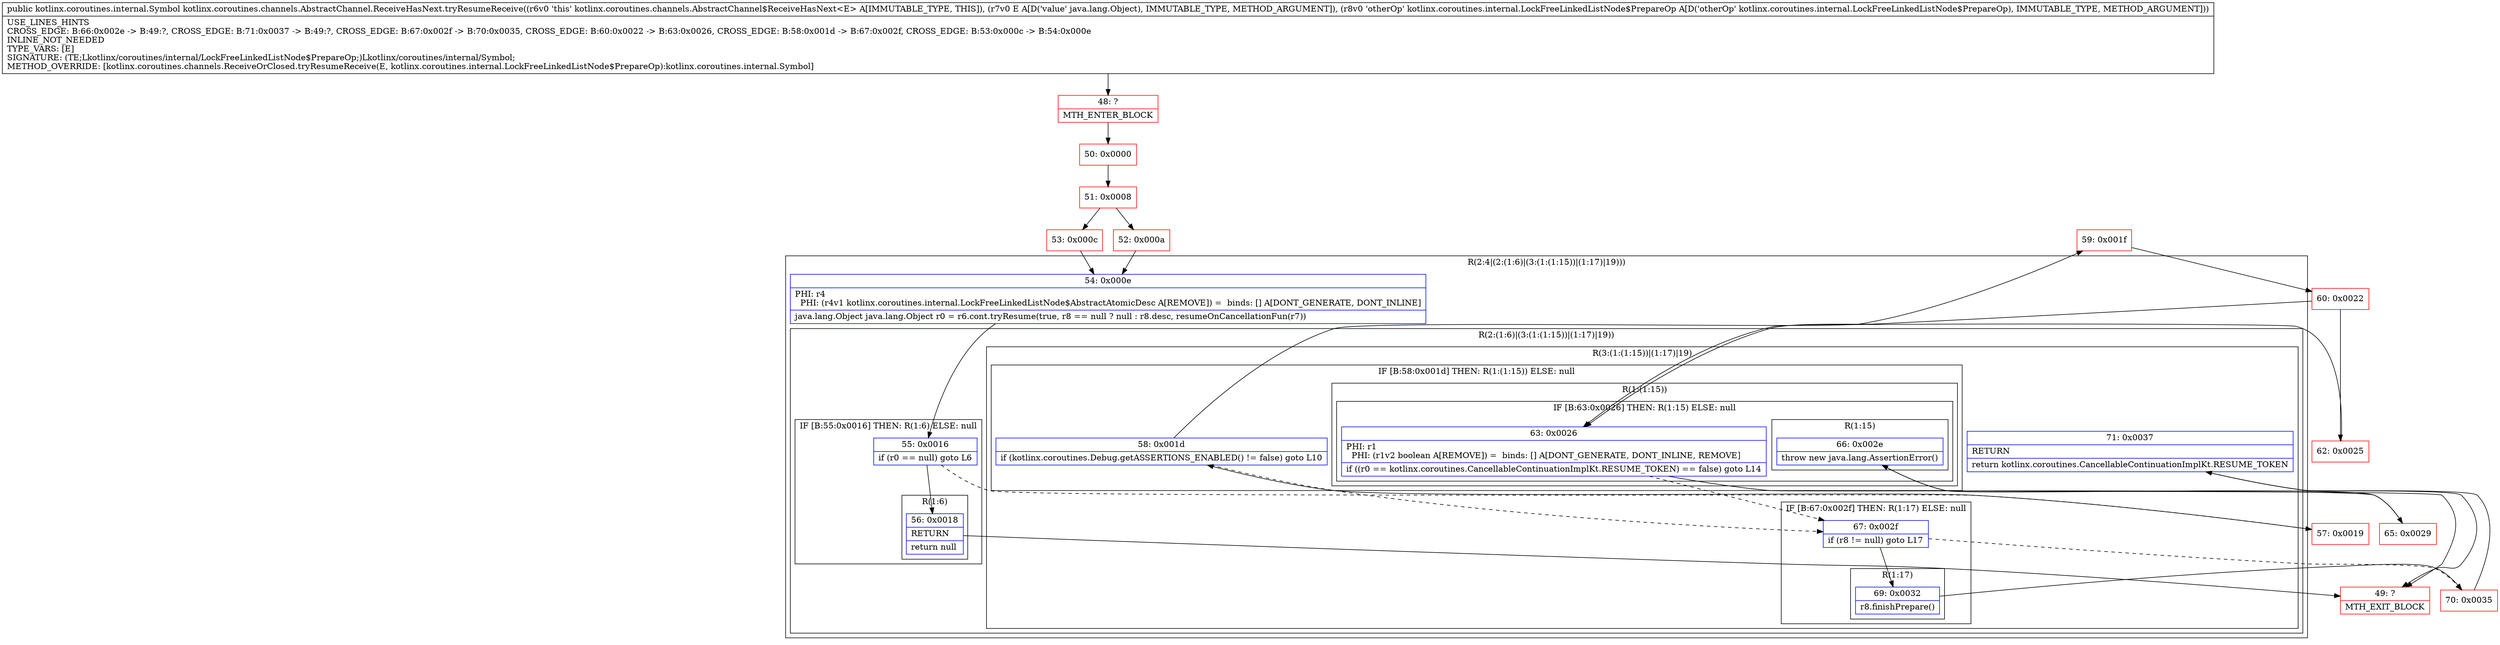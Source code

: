 digraph "CFG forkotlinx.coroutines.channels.AbstractChannel.ReceiveHasNext.tryResumeReceive(Ljava\/lang\/Object;Lkotlinx\/coroutines\/internal\/LockFreeLinkedListNode$PrepareOp;)Lkotlinx\/coroutines\/internal\/Symbol;" {
subgraph cluster_Region_622306092 {
label = "R(2:4|(2:(1:6)|(3:(1:(1:15))|(1:17)|19)))";
node [shape=record,color=blue];
Node_54 [shape=record,label="{54\:\ 0x000e|PHI: r4 \l  PHI: (r4v1 kotlinx.coroutines.internal.LockFreeLinkedListNode$AbstractAtomicDesc A[REMOVE]) =  binds: [] A[DONT_GENERATE, DONT_INLINE]\l|java.lang.Object java.lang.Object r0 = r6.cont.tryResume(true, r8 == null ? null : r8.desc, resumeOnCancellationFun(r7))\l}"];
subgraph cluster_Region_1921935704 {
label = "R(2:(1:6)|(3:(1:(1:15))|(1:17)|19))";
node [shape=record,color=blue];
subgraph cluster_IfRegion_936188495 {
label = "IF [B:55:0x0016] THEN: R(1:6) ELSE: null";
node [shape=record,color=blue];
Node_55 [shape=record,label="{55\:\ 0x0016|if (r0 == null) goto L6\l}"];
subgraph cluster_Region_527903525 {
label = "R(1:6)";
node [shape=record,color=blue];
Node_56 [shape=record,label="{56\:\ 0x0018|RETURN\l|return null\l}"];
}
}
subgraph cluster_Region_1661109336 {
label = "R(3:(1:(1:15))|(1:17)|19)";
node [shape=record,color=blue];
subgraph cluster_IfRegion_157046860 {
label = "IF [B:58:0x001d] THEN: R(1:(1:15)) ELSE: null";
node [shape=record,color=blue];
Node_58 [shape=record,label="{58\:\ 0x001d|if (kotlinx.coroutines.Debug.getASSERTIONS_ENABLED() != false) goto L10\l}"];
subgraph cluster_Region_144258198 {
label = "R(1:(1:15))";
node [shape=record,color=blue];
subgraph cluster_IfRegion_711775024 {
label = "IF [B:63:0x0026] THEN: R(1:15) ELSE: null";
node [shape=record,color=blue];
Node_63 [shape=record,label="{63\:\ 0x0026|PHI: r1 \l  PHI: (r1v2 boolean A[REMOVE]) =  binds: [] A[DONT_GENERATE, DONT_INLINE, REMOVE]\l|if ((r0 == kotlinx.coroutines.CancellableContinuationImplKt.RESUME_TOKEN) == false) goto L14\l}"];
subgraph cluster_Region_772872355 {
label = "R(1:15)";
node [shape=record,color=blue];
Node_66 [shape=record,label="{66\:\ 0x002e|throw new java.lang.AssertionError()\l}"];
}
}
}
}
subgraph cluster_IfRegion_1497786749 {
label = "IF [B:67:0x002f] THEN: R(1:17) ELSE: null";
node [shape=record,color=blue];
Node_67 [shape=record,label="{67\:\ 0x002f|if (r8 != null) goto L17\l}"];
subgraph cluster_Region_842257441 {
label = "R(1:17)";
node [shape=record,color=blue];
Node_69 [shape=record,label="{69\:\ 0x0032|r8.finishPrepare()\l}"];
}
}
Node_71 [shape=record,label="{71\:\ 0x0037|RETURN\l|return kotlinx.coroutines.CancellableContinuationImplKt.RESUME_TOKEN\l}"];
}
}
}
Node_48 [shape=record,color=red,label="{48\:\ ?|MTH_ENTER_BLOCK\l}"];
Node_50 [shape=record,color=red,label="{50\:\ 0x0000}"];
Node_51 [shape=record,color=red,label="{51\:\ 0x0008}"];
Node_52 [shape=record,color=red,label="{52\:\ 0x000a}"];
Node_49 [shape=record,color=red,label="{49\:\ ?|MTH_EXIT_BLOCK\l}"];
Node_57 [shape=record,color=red,label="{57\:\ 0x0019}"];
Node_59 [shape=record,color=red,label="{59\:\ 0x001f}"];
Node_60 [shape=record,color=red,label="{60\:\ 0x0022}"];
Node_62 [shape=record,color=red,label="{62\:\ 0x0025}"];
Node_65 [shape=record,color=red,label="{65\:\ 0x0029}"];
Node_70 [shape=record,color=red,label="{70\:\ 0x0035}"];
Node_53 [shape=record,color=red,label="{53\:\ 0x000c}"];
MethodNode[shape=record,label="{public kotlinx.coroutines.internal.Symbol kotlinx.coroutines.channels.AbstractChannel.ReceiveHasNext.tryResumeReceive((r6v0 'this' kotlinx.coroutines.channels.AbstractChannel$ReceiveHasNext\<E\> A[IMMUTABLE_TYPE, THIS]), (r7v0 E A[D('value' java.lang.Object), IMMUTABLE_TYPE, METHOD_ARGUMENT]), (r8v0 'otherOp' kotlinx.coroutines.internal.LockFreeLinkedListNode$PrepareOp A[D('otherOp' kotlinx.coroutines.internal.LockFreeLinkedListNode$PrepareOp), IMMUTABLE_TYPE, METHOD_ARGUMENT]))  | USE_LINES_HINTS\lCROSS_EDGE: B:66:0x002e \-\> B:49:?, CROSS_EDGE: B:71:0x0037 \-\> B:49:?, CROSS_EDGE: B:67:0x002f \-\> B:70:0x0035, CROSS_EDGE: B:60:0x0022 \-\> B:63:0x0026, CROSS_EDGE: B:58:0x001d \-\> B:67:0x002f, CROSS_EDGE: B:53:0x000c \-\> B:54:0x000e\lINLINE_NOT_NEEDED\lTYPE_VARS: [E]\lSIGNATURE: (TE;Lkotlinx\/coroutines\/internal\/LockFreeLinkedListNode$PrepareOp;)Lkotlinx\/coroutines\/internal\/Symbol;\lMETHOD_OVERRIDE: [kotlinx.coroutines.channels.ReceiveOrClosed.tryResumeReceive(E, kotlinx.coroutines.internal.LockFreeLinkedListNode$PrepareOp):kotlinx.coroutines.internal.Symbol]\l}"];
MethodNode -> Node_48;Node_54 -> Node_55;
Node_55 -> Node_56;
Node_55 -> Node_57[style=dashed];
Node_56 -> Node_49;
Node_58 -> Node_59;
Node_58 -> Node_67[style=dashed];
Node_63 -> Node_65;
Node_63 -> Node_67[style=dashed];
Node_66 -> Node_49;
Node_67 -> Node_69;
Node_67 -> Node_70[style=dashed];
Node_69 -> Node_70;
Node_71 -> Node_49;
Node_48 -> Node_50;
Node_50 -> Node_51;
Node_51 -> Node_52;
Node_51 -> Node_53;
Node_52 -> Node_54;
Node_57 -> Node_58;
Node_59 -> Node_60;
Node_60 -> Node_62;
Node_60 -> Node_63;
Node_62 -> Node_63;
Node_65 -> Node_66;
Node_70 -> Node_71;
Node_53 -> Node_54;
}


